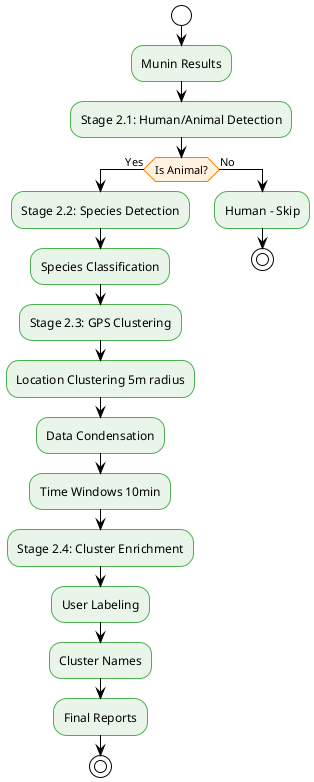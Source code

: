 @startuml Hugin Workflow
!theme plain
skinparam backgroundColor #FFFFFF
skinparam activity {
    BackgroundColor #E8F5E8
    BorderColor #4CAF50
    FontColor #000000
}
skinparam activityDiamond {
    BackgroundColor #FFF3E0
    BorderColor #F57C00
    FontColor #000000
}

start
:Munin Results;
:Stage 2.1: Human/Animal Detection;
if (Is Animal?) then (Yes)
    :Stage 2.2: Species Detection;
    :Species Classification;
    :Stage 2.3: GPS Clustering;
    :Location Clustering 5m radius;
    :Data Condensation;
    :Time Windows 10min;
    :Stage 2.4: Cluster Enrichment;
    :User Labeling;
    :Cluster Names;
    :Final Reports;
    stop
else (No)
    :Human - Skip;
    stop
endif
@enduml
